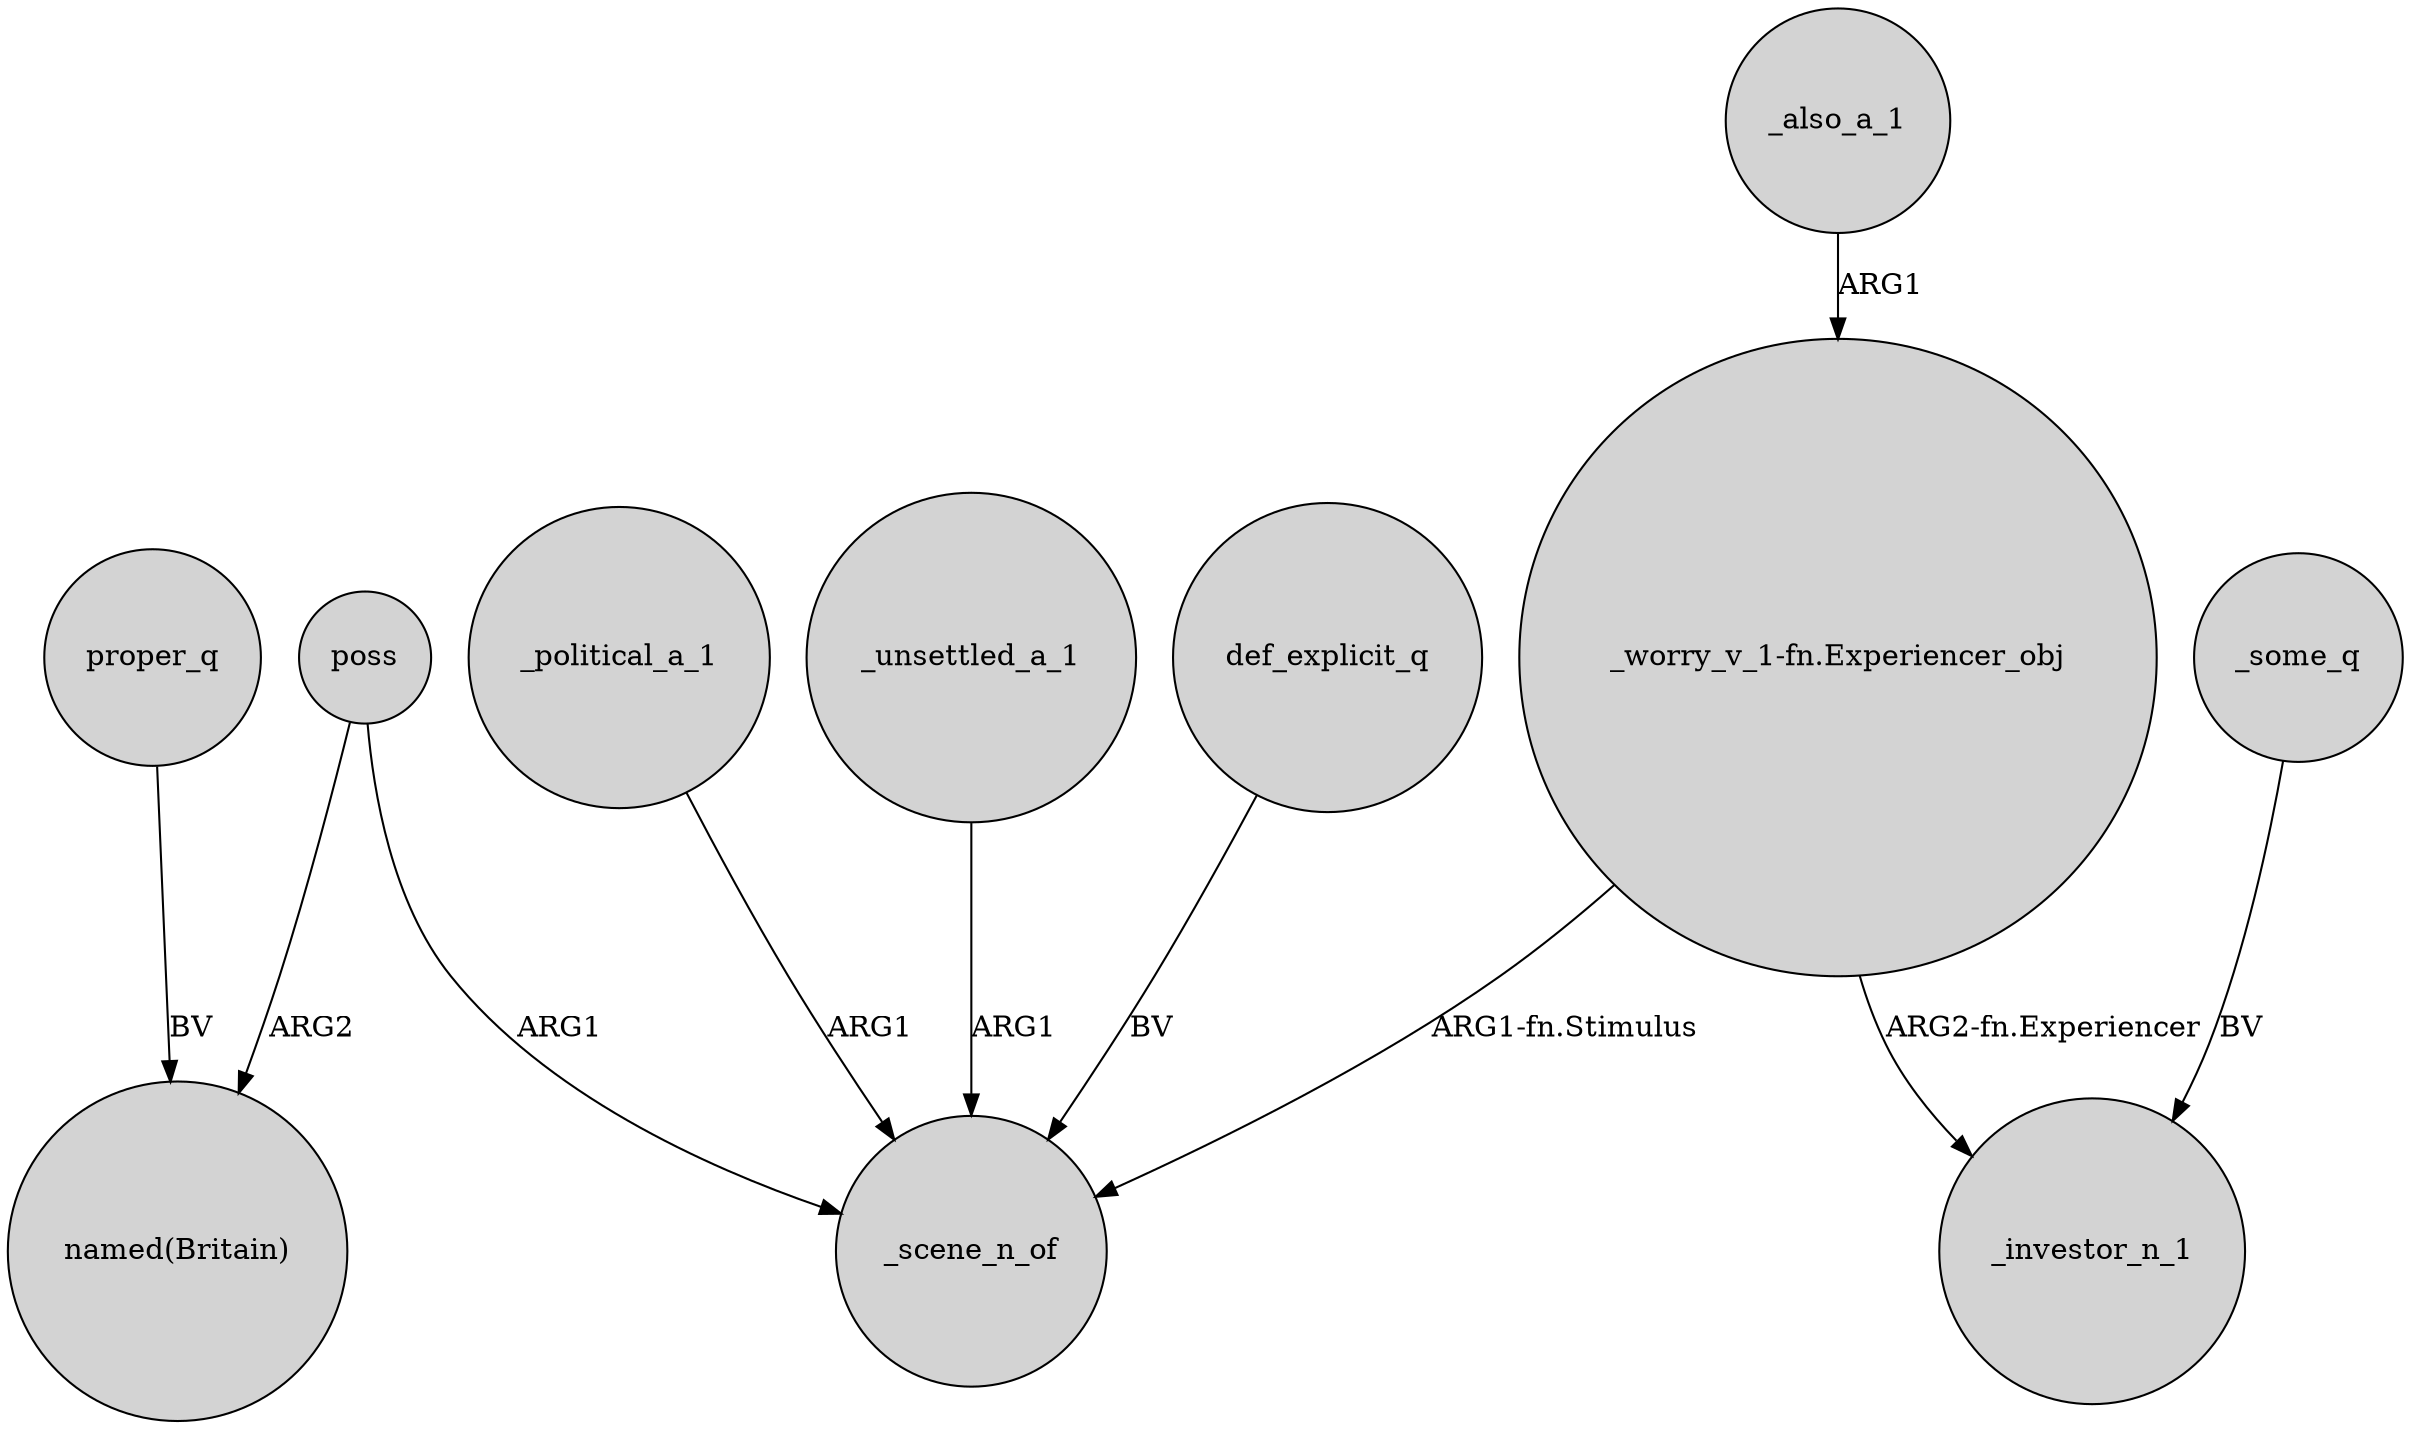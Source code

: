 digraph {
	node [shape=circle style=filled]
	_unsettled_a_1 -> _scene_n_of [label=ARG1]
	poss -> _scene_n_of [label=ARG1]
	_political_a_1 -> _scene_n_of [label=ARG1]
	_some_q -> _investor_n_1 [label=BV]
	"_worry_v_1-fn.Experiencer_obj" -> _scene_n_of [label="ARG1-fn.Stimulus"]
	def_explicit_q -> _scene_n_of [label=BV]
	poss -> "named(Britain)" [label=ARG2]
	"_worry_v_1-fn.Experiencer_obj" -> _investor_n_1 [label="ARG2-fn.Experiencer"]
	_also_a_1 -> "_worry_v_1-fn.Experiencer_obj" [label=ARG1]
	proper_q -> "named(Britain)" [label=BV]
}
